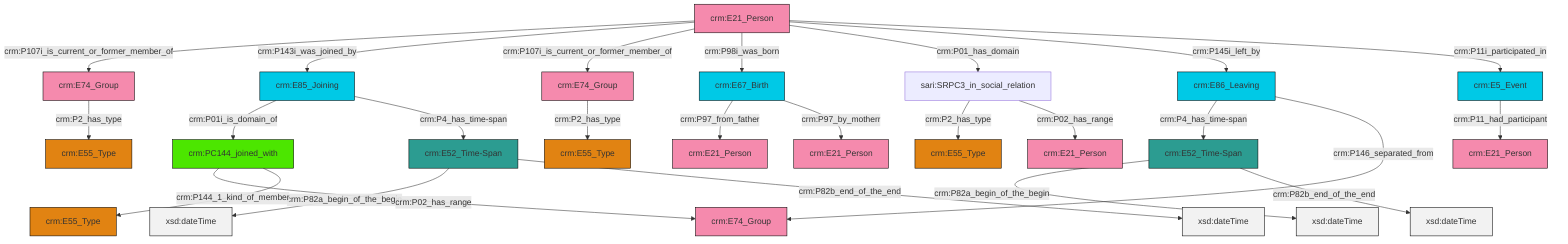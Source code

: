 graph TD
classDef Literal fill:#f2f2f2,stroke:#000000;
classDef CRM_Entity fill:#FFFFFF,stroke:#000000;
classDef Temporal_Entity fill:#00C9E6, stroke:#000000;
classDef Type fill:#E18312, stroke:#000000;
classDef Time-Span fill:#2C9C91, stroke:#000000;
classDef Appellation fill:#FFEB7F, stroke:#000000;
classDef Place fill:#008836, stroke:#000000;
classDef Persistent_Item fill:#B266B2, stroke:#000000;
classDef Conceptual_Object fill:#FFD700, stroke:#000000;
classDef Physical_Thing fill:#D2B48C, stroke:#000000;
classDef Actor fill:#f58aad, stroke:#000000;
classDef PC_Classes fill:#4ce600, stroke:#000000;
classDef Multi fill:#cccccc,stroke:#000000;

4["crm:E21_Person"]:::Actor -->|crm:P107i_is_current_or_former_member_of| 5["crm:E74_Group"]:::Actor
6["crm:E5_Event"]:::Temporal_Entity -->|crm:P11_had_participant| 7["crm:E21_Person"]:::Actor
10["crm:E52_Time-Span"]:::Time-Span -->|crm:P82a_begin_of_the_begin| 11[xsd:dateTime]:::Literal
10["crm:E52_Time-Span"]:::Time-Span -->|crm:P82b_end_of_the_end| 12[xsd:dateTime]:::Literal
4["crm:E21_Person"]:::Actor -->|crm:P143i_was_joined_by| 13["crm:E85_Joining"]:::Temporal_Entity
4["crm:E21_Person"]:::Actor -->|crm:P107i_is_current_or_former_member_of| 14["crm:E74_Group"]:::Actor
4["crm:E21_Person"]:::Actor -->|crm:P98i_was_born| 0["crm:E67_Birth"]:::Temporal_Entity
4["crm:E21_Person"]:::Actor -->|crm:P01_has_domain| 25["sari:SRPC3_in_social_relation"]:::Default
27["crm:E52_Time-Span"]:::Time-Span -->|crm:P82a_begin_of_the_begin| 29[xsd:dateTime]:::Literal
14["crm:E74_Group"]:::Actor -->|crm:P2_has_type| 21["crm:E55_Type"]:::Type
4["crm:E21_Person"]:::Actor -->|crm:P145i_left_by| 35["crm:E86_Leaving"]:::Temporal_Entity
2["crm:PC144_joined_with"]:::PC_Classes -->|crm:P02_has_range| 17["crm:E74_Group"]:::Actor
35["crm:E86_Leaving"]:::Temporal_Entity -->|crm:P4_has_time-span| 10["crm:E52_Time-Span"]:::Time-Span
4["crm:E21_Person"]:::Actor -->|crm:P11i_participated_in| 6["crm:E5_Event"]:::Temporal_Entity
35["crm:E86_Leaving"]:::Temporal_Entity -->|crm:P146_separated_from| 17["crm:E74_Group"]:::Actor
2["crm:PC144_joined_with"]:::PC_Classes -->|crm:P144_1_kind_of_member| 8["crm:E55_Type"]:::Type
25["sari:SRPC3_in_social_relation"]:::Default -->|crm:P2_has_type| 19["crm:E55_Type"]:::Type
27["crm:E52_Time-Span"]:::Time-Span -->|crm:P82b_end_of_the_end| 39[xsd:dateTime]:::Literal
25["sari:SRPC3_in_social_relation"]:::Default -->|crm:P02_has_range| 23["crm:E21_Person"]:::Actor
0["crm:E67_Birth"]:::Temporal_Entity -->|crm:P97_from_father| 37["crm:E21_Person"]:::Actor
5["crm:E74_Group"]:::Actor -->|crm:P2_has_type| 15["crm:E55_Type"]:::Type
13["crm:E85_Joining"]:::Temporal_Entity -->|crm:P01i_is_domain_of| 2["crm:PC144_joined_with"]:::PC_Classes
13["crm:E85_Joining"]:::Temporal_Entity -->|crm:P4_has_time-span| 27["crm:E52_Time-Span"]:::Time-Span
0["crm:E67_Birth"]:::Temporal_Entity -->|crm:P97_by_motherr| 43["crm:E21_Person"]:::Actor